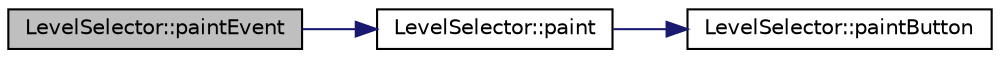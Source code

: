 digraph G
{
  edge [fontname="Helvetica",fontsize="10",labelfontname="Helvetica",labelfontsize="10"];
  node [fontname="Helvetica",fontsize="10",shape=record];
  rankdir="LR";
  Node1 [label="LevelSelector::paintEvent",height=0.2,width=0.4,color="black", fillcolor="grey75", style="filled" fontcolor="black"];
  Node1 -> Node2 [color="midnightblue",fontsize="10",style="solid",fontname="Helvetica"];
  Node2 [label="LevelSelector::paint",height=0.2,width=0.4,color="black", fillcolor="white", style="filled",URL="$classLevelSelector.html#a8c48d89692e5cf4a0cccb2f6729e6b32"];
  Node2 -> Node3 [color="midnightblue",fontsize="10",style="solid",fontname="Helvetica"];
  Node3 [label="LevelSelector::paintButton",height=0.2,width=0.4,color="black", fillcolor="white", style="filled",URL="$classLevelSelector.html#acb37798e115aa31a8fbcb77b1ed99e9c"];
}
